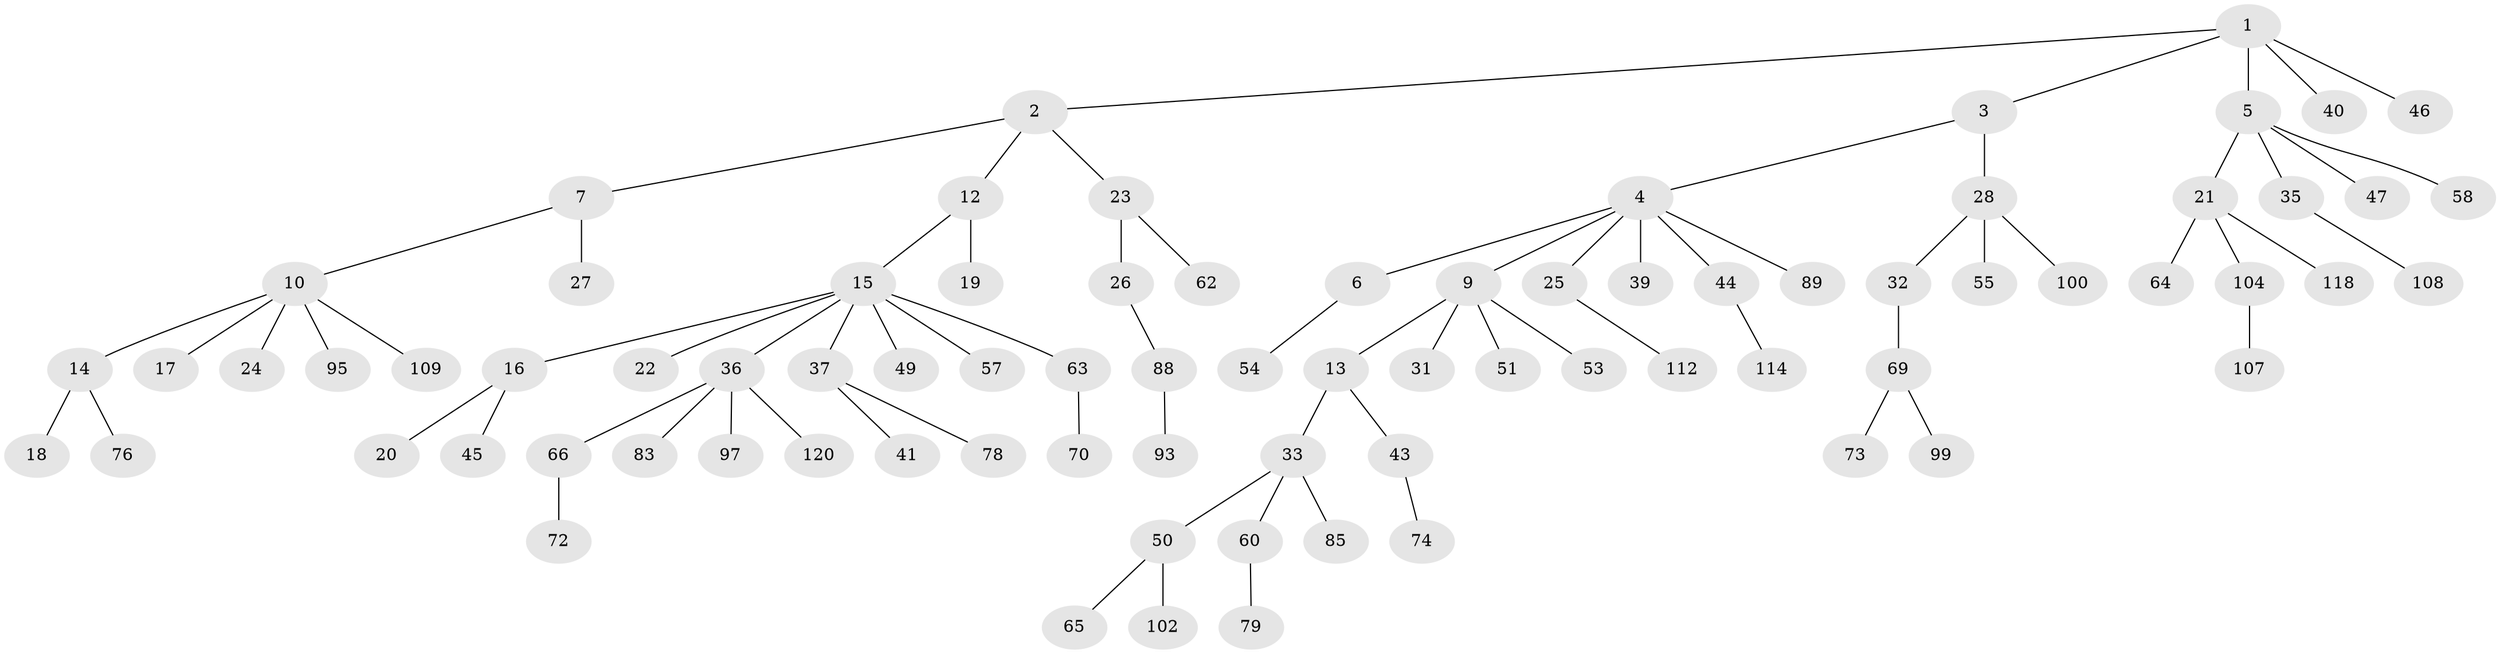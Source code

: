 // original degree distribution, {4: 0.1, 3: 0.10833333333333334, 8: 0.008333333333333333, 6: 0.008333333333333333, 1: 0.5166666666666667, 7: 0.016666666666666666, 2: 0.23333333333333334, 5: 0.008333333333333333}
// Generated by graph-tools (version 1.1) at 2025/42/03/06/25 10:42:02]
// undirected, 80 vertices, 79 edges
graph export_dot {
graph [start="1"]
  node [color=gray90,style=filled];
  1 [super="+30"];
  2;
  3;
  4 [super="+8"];
  5 [super="+90"];
  6 [super="+82"];
  7 [super="+91"];
  9 [super="+11"];
  10 [super="+81"];
  12 [super="+68"];
  13 [super="+61"];
  14 [super="+29"];
  15 [super="+38"];
  16 [super="+87"];
  17;
  18 [super="+34"];
  19 [super="+94"];
  20;
  21 [super="+98"];
  22;
  23 [super="+96"];
  24 [super="+101"];
  25;
  26 [super="+77"];
  27;
  28 [super="+75"];
  31;
  32 [super="+67"];
  33 [super="+56"];
  35 [super="+59"];
  36 [super="+52"];
  37 [super="+42"];
  39 [super="+117"];
  40;
  41 [super="+71"];
  43;
  44 [super="+48"];
  45;
  46 [super="+86"];
  47;
  49;
  50;
  51;
  53;
  54 [super="+80"];
  55;
  57;
  58;
  60 [super="+92"];
  62;
  63;
  64;
  65;
  66;
  69 [super="+119"];
  70 [super="+84"];
  72 [super="+116"];
  73;
  74;
  76;
  78 [super="+111"];
  79 [super="+103"];
  83;
  85;
  88 [super="+115"];
  89 [super="+105"];
  93;
  95 [super="+110"];
  97 [super="+106"];
  99;
  100;
  102;
  104;
  107 [super="+113"];
  108;
  109;
  112;
  114;
  118;
  120;
  1 -- 2;
  1 -- 3;
  1 -- 5;
  1 -- 40;
  1 -- 46;
  2 -- 7;
  2 -- 12;
  2 -- 23;
  3 -- 4;
  3 -- 28;
  4 -- 6;
  4 -- 9;
  4 -- 25;
  4 -- 39;
  4 -- 44;
  4 -- 89;
  5 -- 21;
  5 -- 35;
  5 -- 47;
  5 -- 58;
  6 -- 54;
  7 -- 10;
  7 -- 27;
  9 -- 31;
  9 -- 51;
  9 -- 13;
  9 -- 53;
  10 -- 14;
  10 -- 17;
  10 -- 24;
  10 -- 95;
  10 -- 109;
  12 -- 15;
  12 -- 19;
  13 -- 33;
  13 -- 43;
  14 -- 18;
  14 -- 76;
  15 -- 16;
  15 -- 22;
  15 -- 36;
  15 -- 37;
  15 -- 49;
  15 -- 57;
  15 -- 63;
  16 -- 20;
  16 -- 45;
  21 -- 64;
  21 -- 118;
  21 -- 104;
  23 -- 26;
  23 -- 62;
  25 -- 112;
  26 -- 88;
  28 -- 32;
  28 -- 55;
  28 -- 100;
  32 -- 69;
  33 -- 50;
  33 -- 60;
  33 -- 85;
  35 -- 108;
  36 -- 66;
  36 -- 83;
  36 -- 120;
  36 -- 97;
  37 -- 41;
  37 -- 78;
  43 -- 74;
  44 -- 114;
  50 -- 65;
  50 -- 102;
  60 -- 79;
  63 -- 70;
  66 -- 72;
  69 -- 73;
  69 -- 99;
  88 -- 93;
  104 -- 107;
}
